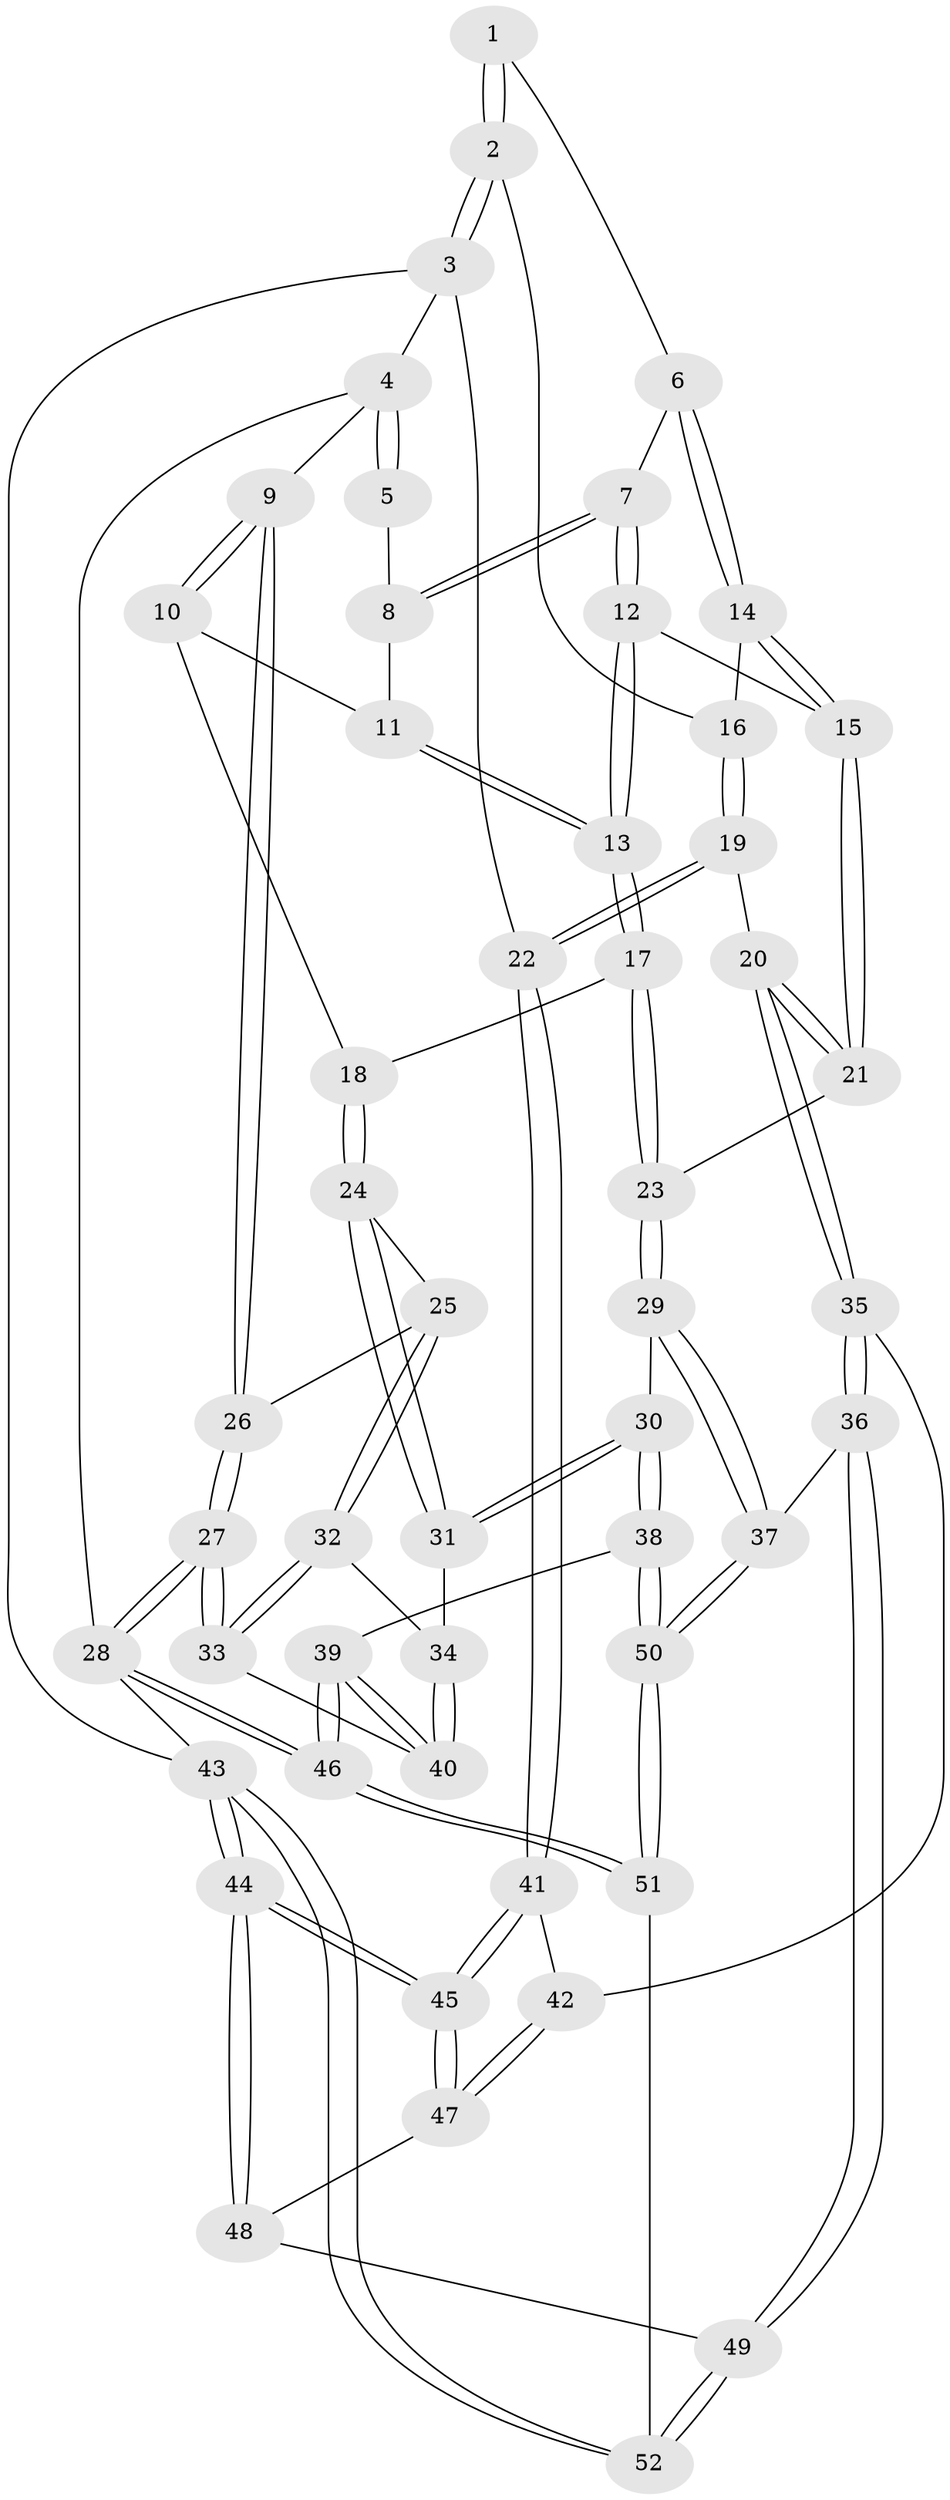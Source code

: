 // coarse degree distribution, {3: 0.26666666666666666, 4: 0.26666666666666666, 2: 0.06666666666666667, 5: 0.2, 1: 0.06666666666666667, 7: 0.13333333333333333}
// Generated by graph-tools (version 1.1) at 2025/05/03/04/25 22:05:57]
// undirected, 52 vertices, 127 edges
graph export_dot {
graph [start="1"]
  node [color=gray90,style=filled];
  1 [pos="+1+0"];
  2 [pos="+1+0"];
  3 [pos="+1+0"];
  4 [pos="+0+0"];
  5 [pos="+0.6053481328740123+0"];
  6 [pos="+0.7116885612703482+0.21574828230979162"];
  7 [pos="+0.6442030506795806+0.20324239194029015"];
  8 [pos="+0.5187638484851099+0.12507208050041407"];
  9 [pos="+0+0.010835488287843585"];
  10 [pos="+0.3259859103282796+0.1688983189539512"];
  11 [pos="+0.5106653543670003+0.131107619659371"];
  12 [pos="+0.5959752561517061+0.3829876728239333"];
  13 [pos="+0.5192450112284189+0.410511198529574"];
  14 [pos="+0.7895653590435939+0.3451186904949578"];
  15 [pos="+0.7385403745215012+0.38417784163811614"];
  16 [pos="+0.8235380614122354+0.3467518632250228"];
  17 [pos="+0.49146549370377224+0.4424934914740137"];
  18 [pos="+0.402660028122142+0.42795006019489223"];
  19 [pos="+0.949600694860369+0.4560900247771251"];
  20 [pos="+0.7350473729170652+0.5902221474463303"];
  21 [pos="+0.7139003593829252+0.5683724519813612"];
  22 [pos="+1+0.5277464428783689"];
  23 [pos="+0.5347433146040537+0.5449903410020651"];
  24 [pos="+0.2750861240809248+0.483026640224566"];
  25 [pos="+0.12978470438545833+0.41359909696391745"];
  26 [pos="+0+0.19610272034025794"];
  27 [pos="+0+0.7776686466885194"];
  28 [pos="+0+1"];
  29 [pos="+0.4798283279293017+0.7178038174395384"];
  30 [pos="+0.31349668180649415+0.6299140382400304"];
  31 [pos="+0.28197371566813606+0.593092723425421"];
  32 [pos="+0.11135871726015695+0.6656651685699674"];
  33 [pos="+0.0777489650255335+0.7120097143050357"];
  34 [pos="+0.2704658941893097+0.601372153174923"];
  35 [pos="+0.7722737585904469+0.7070620342927139"];
  36 [pos="+0.5730684611940428+0.796274005281497"];
  37 [pos="+0.4955016563331665+0.7806477938588476"];
  38 [pos="+0.2511803102325404+0.7988042585173131"];
  39 [pos="+0.2208283073376873+0.7912053341444728"];
  40 [pos="+0.19017270427780292+0.7635785617938496"];
  41 [pos="+1+0.5738568766709633"];
  42 [pos="+0.7913944040843002+0.7165959156540764"];
  43 [pos="+1+1"];
  44 [pos="+1+1"];
  45 [pos="+1+0.965117548244996"];
  46 [pos="+0+1"];
  47 [pos="+0.7970932713404377+0.7318206086832648"];
  48 [pos="+0.8150336047455555+0.814894657464416"];
  49 [pos="+0.7232402101567176+1"];
  50 [pos="+0.3891694630928967+0.9006962796665187"];
  51 [pos="+0.3285191079785746+1"];
  52 [pos="+0.755518286800916+1"];
  1 -- 2;
  1 -- 2;
  1 -- 6;
  2 -- 3;
  2 -- 3;
  2 -- 16;
  3 -- 4;
  3 -- 22;
  3 -- 43;
  4 -- 5;
  4 -- 5;
  4 -- 9;
  4 -- 28;
  5 -- 8;
  6 -- 7;
  6 -- 14;
  6 -- 14;
  7 -- 8;
  7 -- 8;
  7 -- 12;
  7 -- 12;
  8 -- 11;
  9 -- 10;
  9 -- 10;
  9 -- 26;
  9 -- 26;
  10 -- 11;
  10 -- 18;
  11 -- 13;
  11 -- 13;
  12 -- 13;
  12 -- 13;
  12 -- 15;
  13 -- 17;
  13 -- 17;
  14 -- 15;
  14 -- 15;
  14 -- 16;
  15 -- 21;
  15 -- 21;
  16 -- 19;
  16 -- 19;
  17 -- 18;
  17 -- 23;
  17 -- 23;
  18 -- 24;
  18 -- 24;
  19 -- 20;
  19 -- 22;
  19 -- 22;
  20 -- 21;
  20 -- 21;
  20 -- 35;
  20 -- 35;
  21 -- 23;
  22 -- 41;
  22 -- 41;
  23 -- 29;
  23 -- 29;
  24 -- 25;
  24 -- 31;
  24 -- 31;
  25 -- 26;
  25 -- 32;
  25 -- 32;
  26 -- 27;
  26 -- 27;
  27 -- 28;
  27 -- 28;
  27 -- 33;
  27 -- 33;
  28 -- 46;
  28 -- 46;
  28 -- 43;
  29 -- 30;
  29 -- 37;
  29 -- 37;
  30 -- 31;
  30 -- 31;
  30 -- 38;
  30 -- 38;
  31 -- 34;
  32 -- 33;
  32 -- 33;
  32 -- 34;
  33 -- 40;
  34 -- 40;
  34 -- 40;
  35 -- 36;
  35 -- 36;
  35 -- 42;
  36 -- 37;
  36 -- 49;
  36 -- 49;
  37 -- 50;
  37 -- 50;
  38 -- 39;
  38 -- 50;
  38 -- 50;
  39 -- 40;
  39 -- 40;
  39 -- 46;
  39 -- 46;
  41 -- 42;
  41 -- 45;
  41 -- 45;
  42 -- 47;
  42 -- 47;
  43 -- 44;
  43 -- 44;
  43 -- 52;
  43 -- 52;
  44 -- 45;
  44 -- 45;
  44 -- 48;
  44 -- 48;
  45 -- 47;
  45 -- 47;
  46 -- 51;
  46 -- 51;
  47 -- 48;
  48 -- 49;
  49 -- 52;
  49 -- 52;
  50 -- 51;
  50 -- 51;
  51 -- 52;
}
